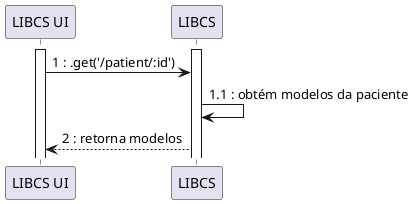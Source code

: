 @startuml
participant "LIBCS UI" as UI
participant "LIBCS" as API

activate UI
activate API
UI -> API : 1 : .get('/patient/:id')
API -> API : 1.1 : obtém modelos da paciente
API --> UI : 2 : retorna modelos

@enduml